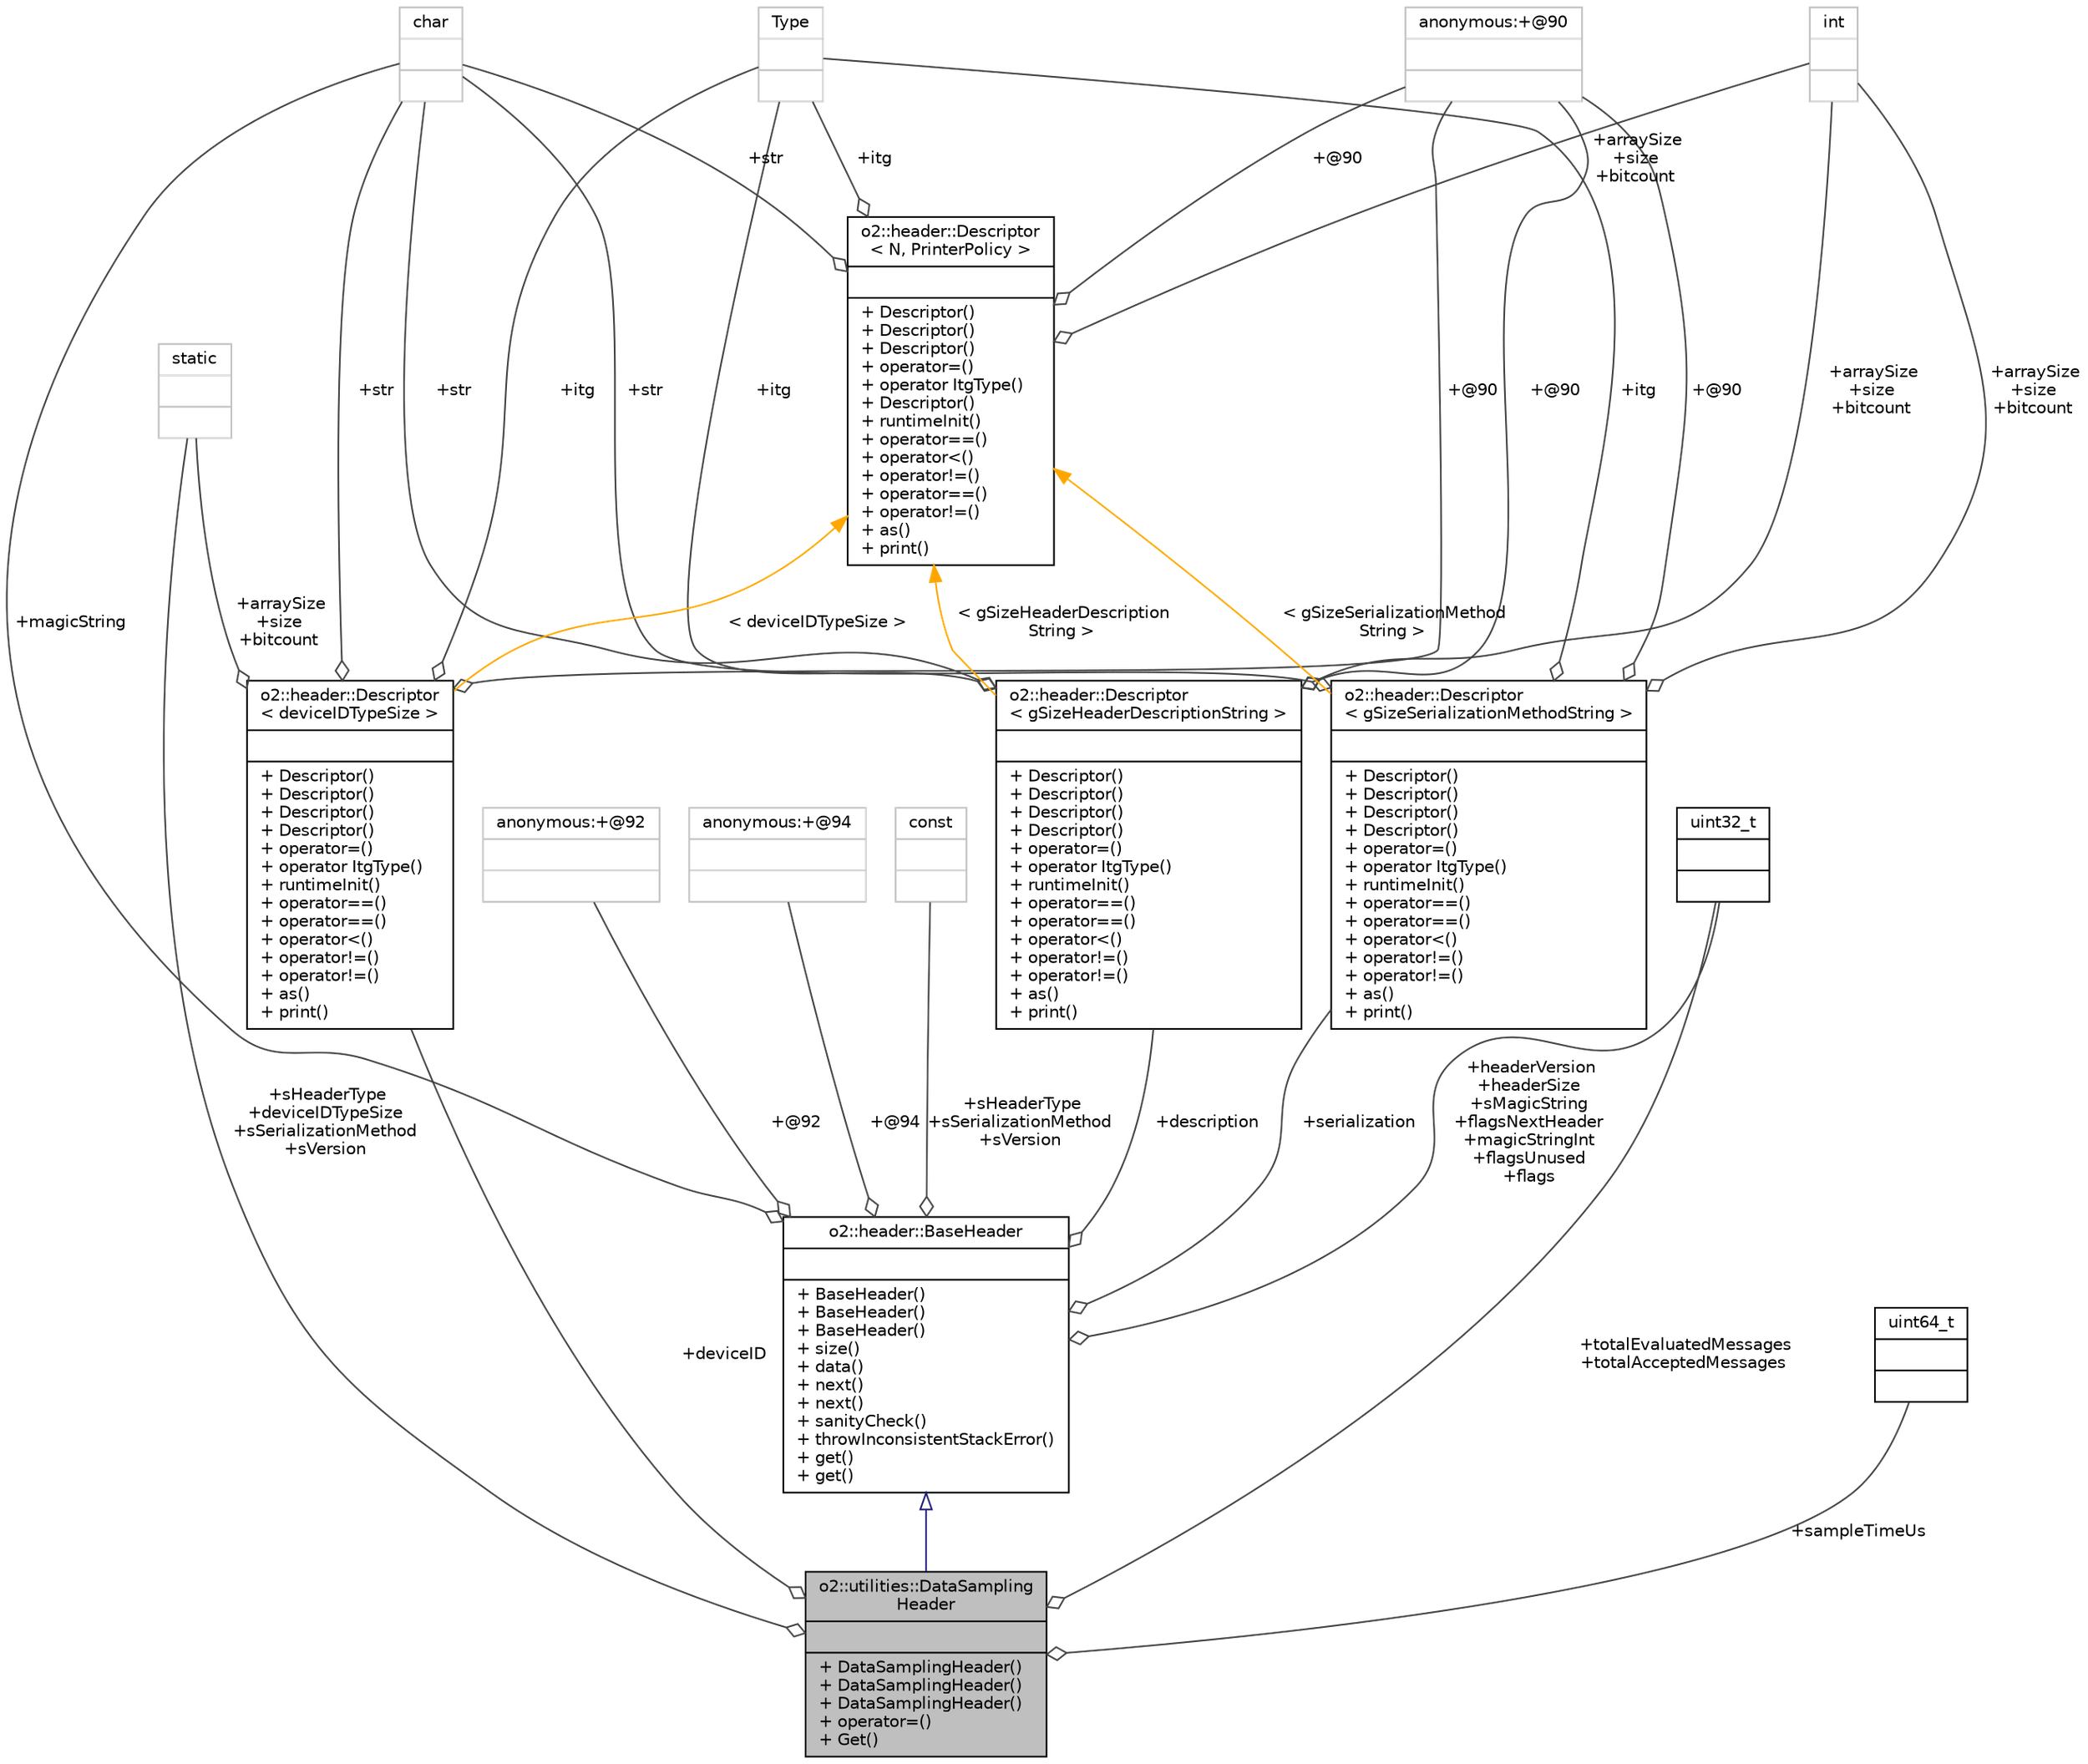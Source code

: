 digraph "o2::utilities::DataSamplingHeader"
{
 // INTERACTIVE_SVG=YES
  bgcolor="transparent";
  edge [fontname="Helvetica",fontsize="10",labelfontname="Helvetica",labelfontsize="10"];
  node [fontname="Helvetica",fontsize="10",shape=record];
  Node2 [label="{o2::utilities::DataSampling\lHeader\n||+ DataSamplingHeader()\l+ DataSamplingHeader()\l+ DataSamplingHeader()\l+ operator=()\l+ Get()\l}",height=0.2,width=0.4,color="black", fillcolor="grey75", style="filled", fontcolor="black"];
  Node3 -> Node2 [dir="back",color="midnightblue",fontsize="10",style="solid",arrowtail="onormal",fontname="Helvetica"];
  Node3 [label="{o2::header::BaseHeader\n||+ BaseHeader()\l+ BaseHeader()\l+ BaseHeader()\l+ size()\l+ data()\l+ next()\l+ next()\l+ sanityCheck()\l+ throwInconsistentStackError()\l+ get()\l+ get()\l}",height=0.2,width=0.4,color="black",URL="$d8/dbd/structo2_1_1header_1_1BaseHeader.html",tooltip="the base header struct Every header type must begin (i.e. derive) with this. Don&#39;t use this struct di..."];
  Node4 -> Node3 [color="grey25",fontsize="10",style="solid",label=" +description" ,arrowhead="odiamond",fontname="Helvetica"];
  Node4 [label="{o2::header::Descriptor\l\< gSizeHeaderDescriptionString \>\n||+ Descriptor()\l+ Descriptor()\l+ Descriptor()\l+ Descriptor()\l+ operator=()\l+ operator ItgType()\l+ runtimeInit()\l+ operator==()\l+ operator==()\l+ operator\<()\l+ operator!=()\l+ operator!=()\l+ as()\l+ print()\l}",height=0.2,width=0.4,color="black",URL="$d9/db3/structo2_1_1header_1_1Descriptor.html"];
  Node5 -> Node4 [color="grey25",fontsize="10",style="solid",label=" +itg" ,arrowhead="odiamond",fontname="Helvetica"];
  Node5 [label="{Type\n||}",height=0.2,width=0.4,color="grey75"];
  Node6 -> Node4 [color="grey25",fontsize="10",style="solid",label=" +@90" ,arrowhead="odiamond",fontname="Helvetica"];
  Node6 [label="{anonymous:+@90\n||}",height=0.2,width=0.4,color="grey75"];
  Node7 -> Node4 [color="grey25",fontsize="10",style="solid",label=" +str" ,arrowhead="odiamond",fontname="Helvetica"];
  Node7 [label="{char\n||}",height=0.2,width=0.4,color="grey75"];
  Node8 -> Node4 [color="grey25",fontsize="10",style="solid",label=" +arraySize\n+size\n+bitcount" ,arrowhead="odiamond",fontname="Helvetica"];
  Node8 [label="{int\n||}",height=0.2,width=0.4,color="grey75"];
  Node9 -> Node4 [dir="back",color="orange",fontsize="10",style="solid",label=" \< gSizeHeaderDescription\lString \>" ,fontname="Helvetica"];
  Node9 [label="{o2::header::Descriptor\l\< N, PrinterPolicy \>\n||+ Descriptor()\l+ Descriptor()\l+ Descriptor()\l+ operator=()\l+ operator ItgType()\l+ Descriptor()\l+ runtimeInit()\l+ operator==()\l+ operator\<()\l+ operator!=()\l+ operator==()\l+ operator!=()\l+ as()\l+ print()\l}",height=0.2,width=0.4,color="black",URL="$d9/db3/structo2_1_1header_1_1Descriptor.html"];
  Node5 -> Node9 [color="grey25",fontsize="10",style="solid",label=" +itg" ,arrowhead="odiamond",fontname="Helvetica"];
  Node6 -> Node9 [color="grey25",fontsize="10",style="solid",label=" +@90" ,arrowhead="odiamond",fontname="Helvetica"];
  Node7 -> Node9 [color="grey25",fontsize="10",style="solid",label=" +str" ,arrowhead="odiamond",fontname="Helvetica"];
  Node8 -> Node9 [color="grey25",fontsize="10",style="solid",label=" +arraySize\n+size\n+bitcount" ,arrowhead="odiamond",fontname="Helvetica"];
  Node7 -> Node3 [color="grey25",fontsize="10",style="solid",label=" +magicString" ,arrowhead="odiamond",fontname="Helvetica"];
  Node10 -> Node3 [color="grey25",fontsize="10",style="solid",label=" +serialization" ,arrowhead="odiamond",fontname="Helvetica"];
  Node10 [label="{o2::header::Descriptor\l\< gSizeSerializationMethodString \>\n||+ Descriptor()\l+ Descriptor()\l+ Descriptor()\l+ Descriptor()\l+ operator=()\l+ operator ItgType()\l+ runtimeInit()\l+ operator==()\l+ operator==()\l+ operator\<()\l+ operator!=()\l+ operator!=()\l+ as()\l+ print()\l}",height=0.2,width=0.4,color="black",URL="$d9/db3/structo2_1_1header_1_1Descriptor.html"];
  Node5 -> Node10 [color="grey25",fontsize="10",style="solid",label=" +itg" ,arrowhead="odiamond",fontname="Helvetica"];
  Node6 -> Node10 [color="grey25",fontsize="10",style="solid",label=" +@90" ,arrowhead="odiamond",fontname="Helvetica"];
  Node7 -> Node10 [color="grey25",fontsize="10",style="solid",label=" +str" ,arrowhead="odiamond",fontname="Helvetica"];
  Node8 -> Node10 [color="grey25",fontsize="10",style="solid",label=" +arraySize\n+size\n+bitcount" ,arrowhead="odiamond",fontname="Helvetica"];
  Node9 -> Node10 [dir="back",color="orange",fontsize="10",style="solid",label=" \< gSizeSerializationMethod\lString \>" ,fontname="Helvetica"];
  Node11 -> Node3 [color="grey25",fontsize="10",style="solid",label=" +headerVersion\n+headerSize\n+sMagicString\n+flagsNextHeader\n+magicStringInt\n+flagsUnused\n+flags" ,arrowhead="odiamond",fontname="Helvetica"];
  Node11 [label="{uint32_t\n||}",height=0.2,width=0.4,color="black",URL="$d3/d87/classuint32__t.html"];
  Node12 -> Node3 [color="grey25",fontsize="10",style="solid",label=" +@92" ,arrowhead="odiamond",fontname="Helvetica"];
  Node12 [label="{anonymous:+@92\n||}",height=0.2,width=0.4,color="grey75"];
  Node13 -> Node3 [color="grey25",fontsize="10",style="solid",label=" +@94" ,arrowhead="odiamond",fontname="Helvetica"];
  Node13 [label="{anonymous:+@94\n||}",height=0.2,width=0.4,color="grey75"];
  Node14 -> Node3 [color="grey25",fontsize="10",style="solid",label=" +sHeaderType\n+sSerializationMethod\n+sVersion" ,arrowhead="odiamond",fontname="Helvetica"];
  Node14 [label="{const\n||}",height=0.2,width=0.4,color="grey75"];
  Node15 -> Node2 [color="grey25",fontsize="10",style="solid",label=" +deviceID" ,arrowhead="odiamond",fontname="Helvetica"];
  Node15 [label="{o2::header::Descriptor\l\< deviceIDTypeSize \>\n||+ Descriptor()\l+ Descriptor()\l+ Descriptor()\l+ Descriptor()\l+ operator=()\l+ operator ItgType()\l+ runtimeInit()\l+ operator==()\l+ operator==()\l+ operator\<()\l+ operator!=()\l+ operator!=()\l+ as()\l+ print()\l}",height=0.2,width=0.4,color="black",URL="$d9/db3/structo2_1_1header_1_1Descriptor.html"];
  Node5 -> Node15 [color="grey25",fontsize="10",style="solid",label=" +itg" ,arrowhead="odiamond",fontname="Helvetica"];
  Node6 -> Node15 [color="grey25",fontsize="10",style="solid",label=" +@90" ,arrowhead="odiamond",fontname="Helvetica"];
  Node7 -> Node15 [color="grey25",fontsize="10",style="solid",label=" +str" ,arrowhead="odiamond",fontname="Helvetica"];
  Node16 -> Node15 [color="grey25",fontsize="10",style="solid",label=" +arraySize\n+size\n+bitcount" ,arrowhead="odiamond",fontname="Helvetica"];
  Node16 [label="{static\n||}",height=0.2,width=0.4,color="grey75"];
  Node9 -> Node15 [dir="back",color="orange",fontsize="10",style="solid",label=" \< deviceIDTypeSize \>" ,fontname="Helvetica"];
  Node17 -> Node2 [color="grey25",fontsize="10",style="solid",label=" +sampleTimeUs" ,arrowhead="odiamond",fontname="Helvetica"];
  Node17 [label="{uint64_t\n||}",height=0.2,width=0.4,color="black",URL="$d6/d30/classuint64__t.html"];
  Node11 -> Node2 [color="grey25",fontsize="10",style="solid",label=" +totalEvaluatedMessages\n+totalAcceptedMessages" ,arrowhead="odiamond",fontname="Helvetica"];
  Node16 -> Node2 [color="grey25",fontsize="10",style="solid",label=" +sHeaderType\n+deviceIDTypeSize\n+sSerializationMethod\n+sVersion" ,arrowhead="odiamond",fontname="Helvetica"];
}
